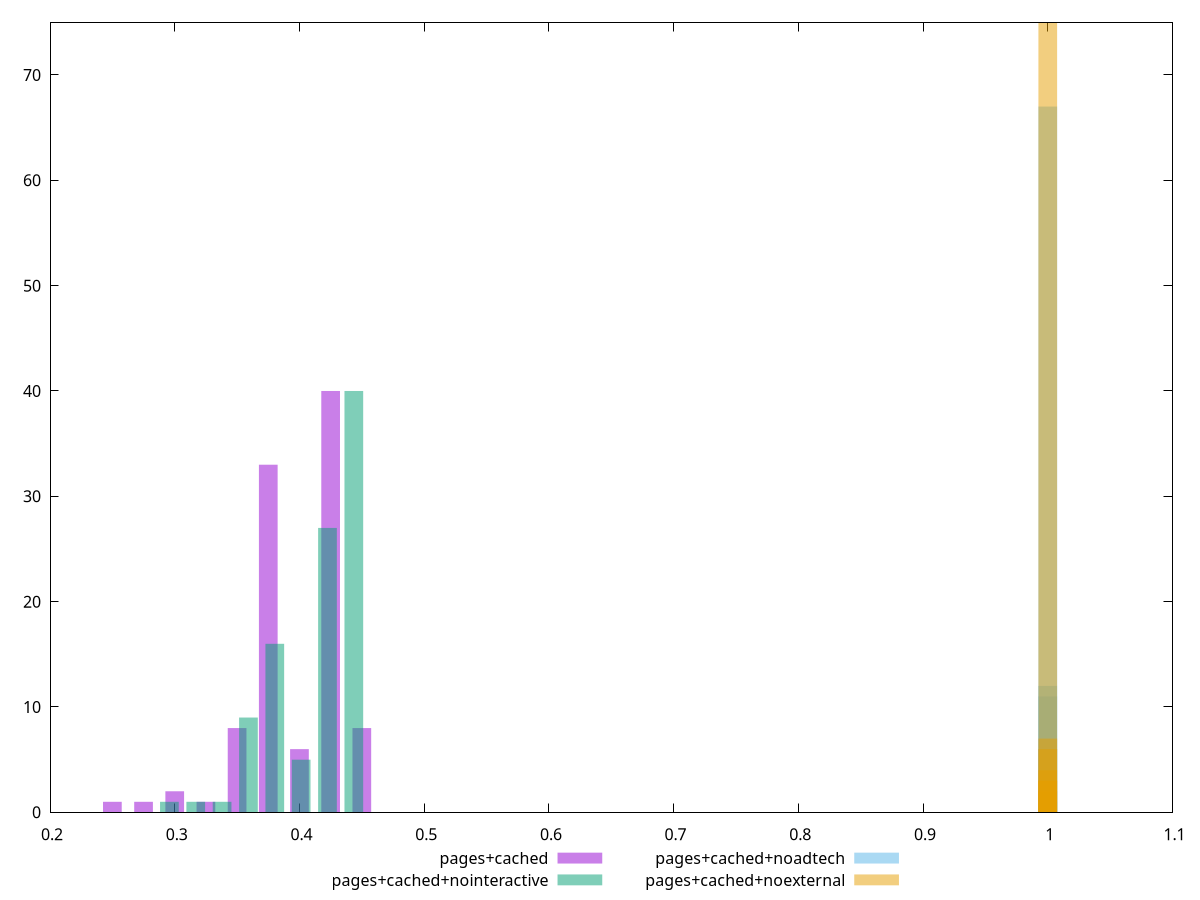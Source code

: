 $_pagesCached <<EOF
0.40000720086529495 6
0.37500675081121404 33
0.42500765091937587 40
0.2750049505948903 1
0.45000810097345684 8
0.3000054006489712 2
0.35000630075713307 8
0.25000450054080936 1
0.32500585070305216 1
EOF
$_pagesCachedNointeractive <<EOF
0.3591076217729555 9
0.4436035327783568 40
0.31685966627025486 1
0.38023159952430585 16
0.4224795550270065 27
0.4013555772756562 5
0.2957356885189045 1
0.3379836440216052 1
EOF
$_pagesCachedNoadtech <<EOF
0.9999945764150919 67
0.9999616815861405 12
0.9999781290006162 11
0.9999699052933784 2
0.9999863527078541 6
0.9999534578789027 1
0.9999452341716648 1
EOF
$_pagesCachedNoexternal <<EOF
0.9999825501267164 3
0.999990204089243 75
0.9999748961641899 6
0.9999978580517694 7
0.9999442803140839 4
0.9999289723890308 2
0.9999519342766103 3
EOF
set key outside below
set terminal pngcairo
set output "report_00004_2020-11-02T20-21-41.718Z/max-potential-fid/max-potential-fid_pages+cached_pages+cached+nointeractive_pages+cached+noadtech_pages+cached+noexternal+hist.png"
set boxwidth 0.014999867150219202
set style fill transparent solid 0.5 noborder
set yrange [0:75]
plot $_pagesCached title "pages+cached" with boxes ,$_pagesCachedNointeractive title "pages+cached+nointeractive" with boxes ,$_pagesCachedNoadtech title "pages+cached+noadtech" with boxes ,$_pagesCachedNoexternal title "pages+cached+noexternal" with boxes ,